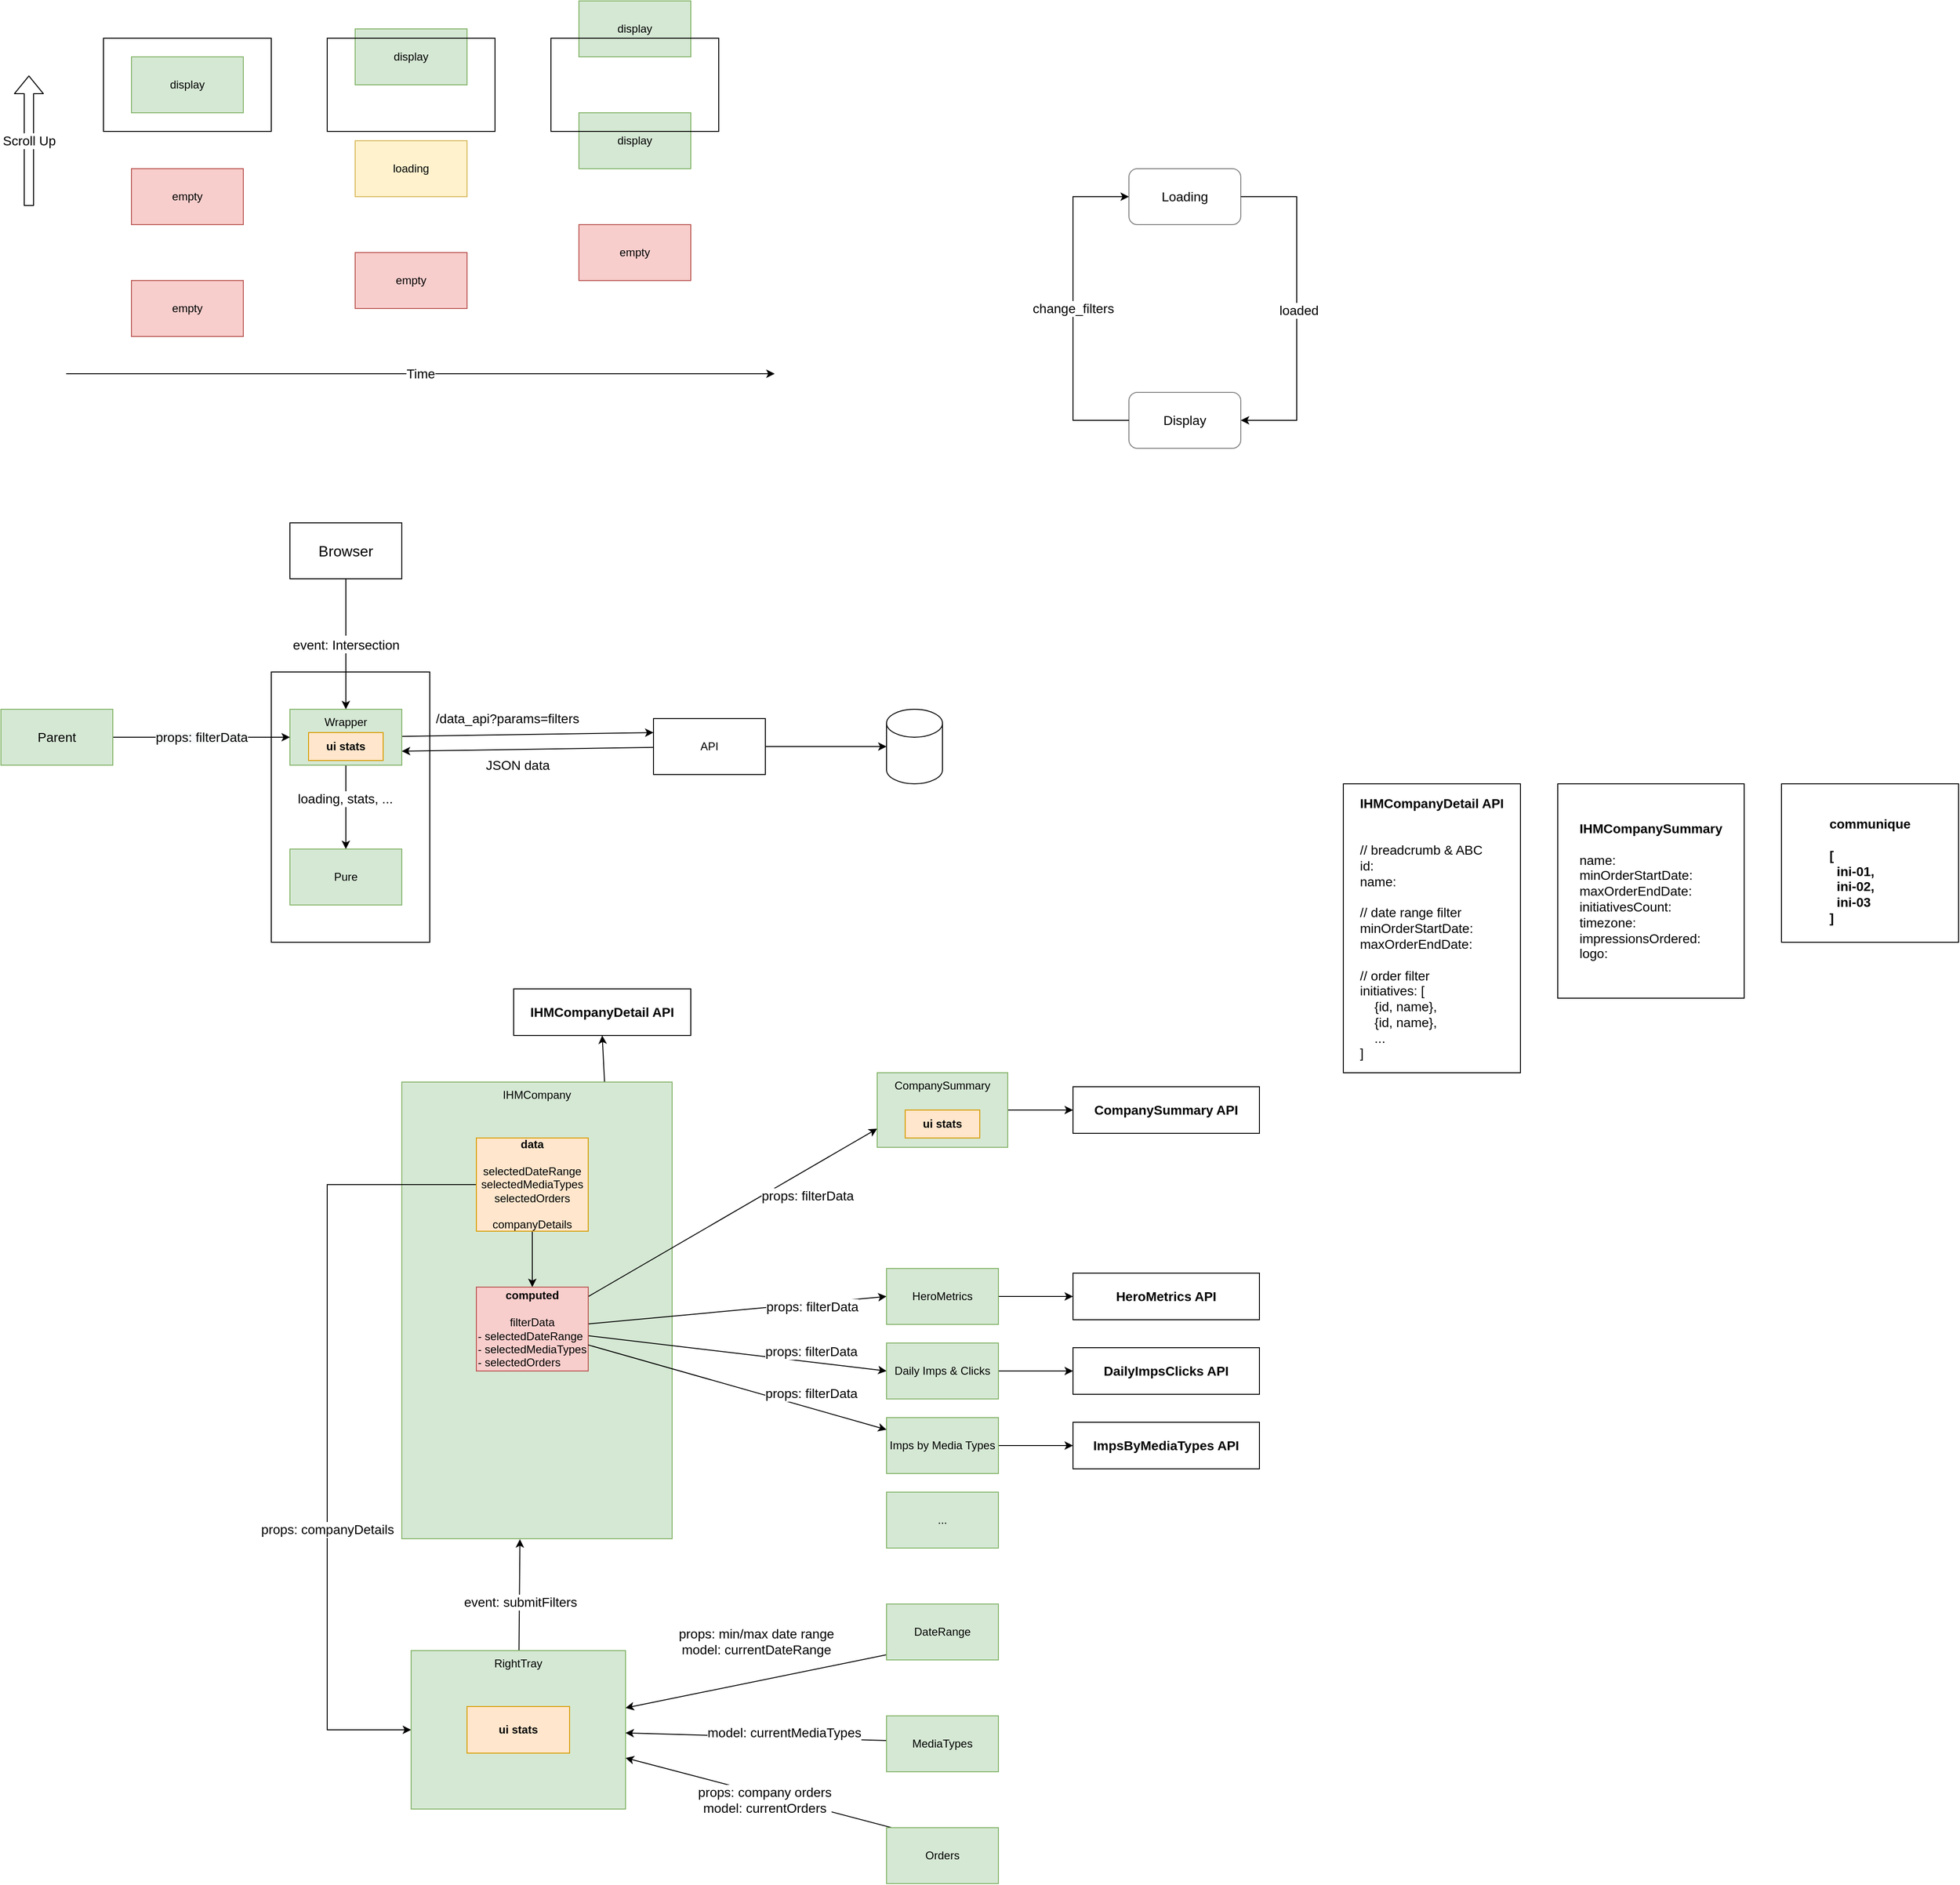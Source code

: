 <mxfile version="14.5.3" type="github">
  <diagram id="Sy9PAYsNetrF9oGQ5FYd" name="Page-1">
    <mxGraphModel dx="2059" dy="1121" grid="1" gridSize="10" guides="1" tooltips="1" connect="1" arrows="1" fold="1" page="1" pageScale="1" pageWidth="850" pageHeight="1100" math="0" shadow="0">
      <root>
        <mxCell id="0" />
        <mxCell id="1" parent="0" />
        <mxCell id="Vf5myFhJFyKM3w_SsNLf-61" value="" style="rounded=0;whiteSpace=wrap;html=1;fillColor=none;fontSize=16;" vertex="1" parent="1">
          <mxGeometry x="340" y="760" width="170" height="290" as="geometry" />
        </mxCell>
        <mxCell id="Vf5myFhJFyKM3w_SsNLf-7" value="" style="rounded=0;whiteSpace=wrap;html=1;fillColor=none;" vertex="1" parent="1">
          <mxGeometry x="160" y="80" width="180" height="100" as="geometry" />
        </mxCell>
        <mxCell id="Vf5myFhJFyKM3w_SsNLf-1" value="display" style="rounded=0;whiteSpace=wrap;html=1;fillColor=#d5e8d4;strokeColor=#82b366;" vertex="1" parent="1">
          <mxGeometry x="190" y="100" width="120" height="60" as="geometry" />
        </mxCell>
        <mxCell id="Vf5myFhJFyKM3w_SsNLf-3" value="empty" style="rounded=0;whiteSpace=wrap;html=1;fillColor=#f8cecc;strokeColor=#b85450;" vertex="1" parent="1">
          <mxGeometry x="190" y="220" width="120" height="60" as="geometry" />
        </mxCell>
        <mxCell id="Vf5myFhJFyKM3w_SsNLf-5" value="empty" style="rounded=0;whiteSpace=wrap;html=1;fillColor=#f8cecc;strokeColor=#b85450;" vertex="1" parent="1">
          <mxGeometry x="190" y="340" width="120" height="60" as="geometry" />
        </mxCell>
        <mxCell id="Vf5myFhJFyKM3w_SsNLf-29" value="/data_api?params=filters" style="edgeStyle=none;rounded=0;orthogonalLoop=1;jettySize=auto;html=1;entryX=0;entryY=0.25;entryDx=0;entryDy=0;fontSize=14;" edge="1" parent="1" source="Vf5myFhJFyKM3w_SsNLf-22" target="Vf5myFhJFyKM3w_SsNLf-28">
          <mxGeometry x="-0.164" y="17" relative="1" as="geometry">
            <mxPoint as="offset" />
          </mxGeometry>
        </mxCell>
        <mxCell id="Vf5myFhJFyKM3w_SsNLf-56" value="" style="edgeStyle=none;rounded=0;orthogonalLoop=1;jettySize=auto;html=1;startArrow=none;startFill=0;fontSize=14;entryX=0.5;entryY=0;entryDx=0;entryDy=0;" edge="1" parent="1" source="Vf5myFhJFyKM3w_SsNLf-22" target="Vf5myFhJFyKM3w_SsNLf-67">
          <mxGeometry relative="1" as="geometry" />
        </mxCell>
        <mxCell id="Vf5myFhJFyKM3w_SsNLf-60" value="loading, stats, ..." style="edgeLabel;html=1;align=center;verticalAlign=middle;resizable=0;points=[];fontSize=14;" vertex="1" connectable="0" parent="Vf5myFhJFyKM3w_SsNLf-56">
          <mxGeometry x="-0.2" y="-1" relative="1" as="geometry">
            <mxPoint as="offset" />
          </mxGeometry>
        </mxCell>
        <mxCell id="Vf5myFhJFyKM3w_SsNLf-22" value="Wrapper" style="rounded=0;whiteSpace=wrap;html=1;fillColor=#d5e8d4;strokeColor=#82b366;verticalAlign=top;" vertex="1" parent="1">
          <mxGeometry x="360" y="800" width="120" height="60" as="geometry" />
        </mxCell>
        <mxCell id="Vf5myFhJFyKM3w_SsNLf-27" value="&lt;span style=&quot;color: rgb(0 , 0 , 0) ; font-family: &amp;#34;helvetica&amp;#34; ; font-style: normal ; font-weight: 400 ; letter-spacing: normal ; text-align: center ; text-indent: 0px ; text-transform: none ; word-spacing: 0px ; background-color: rgb(248 , 249 , 250) ; display: inline ; float: none&quot;&gt;&lt;font style=&quot;font-size: 14px&quot;&gt;props: filterData&lt;/font&gt;&lt;/span&gt;" style="edgeStyle=none;rounded=0;orthogonalLoop=1;jettySize=auto;html=1;entryX=0;entryY=0.5;entryDx=0;entryDy=0;exitX=1;exitY=0.5;exitDx=0;exitDy=0;" edge="1" parent="1" source="Vf5myFhJFyKM3w_SsNLf-105" target="Vf5myFhJFyKM3w_SsNLf-22">
          <mxGeometry relative="1" as="geometry">
            <mxPoint x="230" y="830" as="sourcePoint" />
          </mxGeometry>
        </mxCell>
        <mxCell id="Vf5myFhJFyKM3w_SsNLf-30" value="JSON data" style="edgeStyle=none;rounded=0;orthogonalLoop=1;jettySize=auto;html=1;entryX=1;entryY=0.75;entryDx=0;entryDy=0;fontSize=14;" edge="1" parent="1" source="Vf5myFhJFyKM3w_SsNLf-28" target="Vf5myFhJFyKM3w_SsNLf-22">
          <mxGeometry x="0.086" y="17" relative="1" as="geometry">
            <mxPoint as="offset" />
          </mxGeometry>
        </mxCell>
        <mxCell id="Vf5myFhJFyKM3w_SsNLf-59" style="edgeStyle=none;rounded=0;orthogonalLoop=1;jettySize=auto;html=1;entryX=0;entryY=0.5;entryDx=0;entryDy=0;entryPerimeter=0;startArrow=none;startFill=0;fontSize=14;" edge="1" parent="1" source="Vf5myFhJFyKM3w_SsNLf-28" target="Vf5myFhJFyKM3w_SsNLf-58">
          <mxGeometry relative="1" as="geometry" />
        </mxCell>
        <mxCell id="Vf5myFhJFyKM3w_SsNLf-28" value="API" style="rounded=0;whiteSpace=wrap;html=1;" vertex="1" parent="1">
          <mxGeometry x="750" y="810" width="120" height="60" as="geometry" />
        </mxCell>
        <mxCell id="Vf5myFhJFyKM3w_SsNLf-77" style="edgeStyle=none;rounded=0;orthogonalLoop=1;jettySize=auto;html=1;entryX=0.5;entryY=1;entryDx=0;entryDy=0;startArrow=none;startFill=0;fontSize=14;exitX=0.75;exitY=0;exitDx=0;exitDy=0;" edge="1" parent="1" source="Vf5myFhJFyKM3w_SsNLf-31" target="Vf5myFhJFyKM3w_SsNLf-54">
          <mxGeometry relative="1" as="geometry" />
        </mxCell>
        <mxCell id="Vf5myFhJFyKM3w_SsNLf-31" value="IHMCompany" style="rounded=0;whiteSpace=wrap;html=1;fillColor=#d5e8d4;strokeColor=#82b366;verticalAlign=top;" vertex="1" parent="1">
          <mxGeometry x="480" y="1200" width="290" height="490" as="geometry" />
        </mxCell>
        <mxCell id="Vf5myFhJFyKM3w_SsNLf-34" value="" style="edgeStyle=none;rounded=0;orthogonalLoop=1;jettySize=auto;html=1;" edge="1" parent="1" source="Vf5myFhJFyKM3w_SsNLf-32" target="Vf5myFhJFyKM3w_SsNLf-33">
          <mxGeometry relative="1" as="geometry" />
        </mxCell>
        <mxCell id="Vf5myFhJFyKM3w_SsNLf-45" value="props: companyDetails" style="edgeStyle=none;rounded=0;orthogonalLoop=1;jettySize=auto;html=1;entryX=0;entryY=0.5;entryDx=0;entryDy=0;fontSize=14;" edge="1" parent="1" source="Vf5myFhJFyKM3w_SsNLf-32" target="Vf5myFhJFyKM3w_SsNLf-44">
          <mxGeometry x="0.27" relative="1" as="geometry">
            <Array as="points">
              <mxPoint x="400" y="1310" />
              <mxPoint x="400" y="1895" />
            </Array>
            <mxPoint as="offset" />
          </mxGeometry>
        </mxCell>
        <mxCell id="Vf5myFhJFyKM3w_SsNLf-32" value="&lt;b&gt;data&lt;/b&gt;&lt;br&gt;&lt;br&gt;selectedDateRange&lt;br&gt;selectedMediaTypes&lt;br&gt;selectedOrders&lt;br&gt;&lt;br&gt;companyDetails" style="rounded=0;whiteSpace=wrap;html=1;fillColor=#ffe6cc;strokeColor=#d79b00;" vertex="1" parent="1">
          <mxGeometry x="560" y="1260" width="120" height="100" as="geometry" />
        </mxCell>
        <mxCell id="Vf5myFhJFyKM3w_SsNLf-38" value="props: filterData" style="edgeStyle=none;rounded=0;orthogonalLoop=1;jettySize=auto;html=1;entryX=0;entryY=0.5;entryDx=0;entryDy=0;fontSize=14;" edge="1" parent="1" source="Vf5myFhJFyKM3w_SsNLf-33" target="Vf5myFhJFyKM3w_SsNLf-37">
          <mxGeometry x="0.498" y="-4" relative="1" as="geometry">
            <mxPoint as="offset" />
          </mxGeometry>
        </mxCell>
        <mxCell id="Vf5myFhJFyKM3w_SsNLf-40" value="props: filterData" style="edgeStyle=none;rounded=0;orthogonalLoop=1;jettySize=auto;html=1;entryX=0;entryY=0.5;entryDx=0;entryDy=0;fontSize=14;" edge="1" parent="1" source="Vf5myFhJFyKM3w_SsNLf-33" target="Vf5myFhJFyKM3w_SsNLf-39">
          <mxGeometry x="0.484" y="11" relative="1" as="geometry">
            <mxPoint as="offset" />
          </mxGeometry>
        </mxCell>
        <mxCell id="Vf5myFhJFyKM3w_SsNLf-53" value="props: filterData" style="edgeStyle=none;rounded=0;orthogonalLoop=1;jettySize=auto;html=1;entryX=0;entryY=0.75;entryDx=0;entryDy=0;startArrow=none;startFill=0;fontSize=14;" edge="1" parent="1" source="Vf5myFhJFyKM3w_SsNLf-33" target="Vf5myFhJFyKM3w_SsNLf-35">
          <mxGeometry x="0.433" y="-26" relative="1" as="geometry">
            <mxPoint y="-1" as="offset" />
          </mxGeometry>
        </mxCell>
        <mxCell id="Vf5myFhJFyKM3w_SsNLf-33" value="&lt;b&gt;computed&lt;/b&gt;&lt;br&gt;&lt;br&gt;filterData&lt;br&gt;&lt;div style=&quot;text-align: left&quot;&gt;&lt;span&gt;- selectedDateRange&lt;/span&gt;&lt;/div&gt;&lt;div style=&quot;text-align: left&quot;&gt;&lt;span&gt;- selectedMediaTypes&lt;/span&gt;&lt;/div&gt;&lt;div style=&quot;text-align: left&quot;&gt;&lt;span&gt;- selectedOrders&lt;/span&gt;&lt;/div&gt;" style="rounded=0;whiteSpace=wrap;html=1;fillColor=#f8cecc;strokeColor=#b85450;" vertex="1" parent="1">
          <mxGeometry x="560" y="1420" width="120" height="90" as="geometry" />
        </mxCell>
        <mxCell id="Vf5myFhJFyKM3w_SsNLf-109" style="edgeStyle=none;rounded=0;orthogonalLoop=1;jettySize=auto;html=1;entryX=0;entryY=0.5;entryDx=0;entryDy=0;startArrow=none;startFill=0;fontSize=14;" edge="1" parent="1" source="Vf5myFhJFyKM3w_SsNLf-35" target="Vf5myFhJFyKM3w_SsNLf-69">
          <mxGeometry relative="1" as="geometry" />
        </mxCell>
        <mxCell id="Vf5myFhJFyKM3w_SsNLf-35" value="CompanySummary" style="rounded=0;whiteSpace=wrap;html=1;fillColor=#d5e8d4;strokeColor=#82b366;verticalAlign=top;" vertex="1" parent="1">
          <mxGeometry x="990" y="1190" width="140" height="80" as="geometry" />
        </mxCell>
        <mxCell id="Vf5myFhJFyKM3w_SsNLf-76" style="edgeStyle=none;rounded=0;orthogonalLoop=1;jettySize=auto;html=1;entryX=0;entryY=0.5;entryDx=0;entryDy=0;startArrow=none;startFill=0;fontSize=14;" edge="1" parent="1" source="Vf5myFhJFyKM3w_SsNLf-37" target="Vf5myFhJFyKM3w_SsNLf-75">
          <mxGeometry relative="1" as="geometry" />
        </mxCell>
        <mxCell id="Vf5myFhJFyKM3w_SsNLf-37" value="HeroMetrics" style="rounded=0;whiteSpace=wrap;html=1;fillColor=#d5e8d4;strokeColor=#82b366;" vertex="1" parent="1">
          <mxGeometry x="1000" y="1400" width="120" height="60" as="geometry" />
        </mxCell>
        <mxCell id="Vf5myFhJFyKM3w_SsNLf-113" style="edgeStyle=none;rounded=0;orthogonalLoop=1;jettySize=auto;html=1;entryX=0;entryY=0.5;entryDx=0;entryDy=0;startArrow=none;startFill=0;fontSize=14;" edge="1" parent="1" source="Vf5myFhJFyKM3w_SsNLf-39" target="Vf5myFhJFyKM3w_SsNLf-112">
          <mxGeometry relative="1" as="geometry" />
        </mxCell>
        <mxCell id="Vf5myFhJFyKM3w_SsNLf-39" value="Daily Imps &amp;amp; Clicks" style="rounded=0;whiteSpace=wrap;html=1;fillColor=#d5e8d4;strokeColor=#82b366;" vertex="1" parent="1">
          <mxGeometry x="1000" y="1480" width="120" height="60" as="geometry" />
        </mxCell>
        <mxCell id="Vf5myFhJFyKM3w_SsNLf-115" style="edgeStyle=none;rounded=0;orthogonalLoop=1;jettySize=auto;html=1;entryX=0;entryY=0.5;entryDx=0;entryDy=0;startArrow=none;startFill=0;fontSize=14;" edge="1" parent="1" source="Vf5myFhJFyKM3w_SsNLf-41" target="Vf5myFhJFyKM3w_SsNLf-114">
          <mxGeometry relative="1" as="geometry" />
        </mxCell>
        <mxCell id="Vf5myFhJFyKM3w_SsNLf-41" value="Imps by Media Types" style="rounded=0;whiteSpace=wrap;html=1;fillColor=#d5e8d4;strokeColor=#82b366;" vertex="1" parent="1">
          <mxGeometry x="1000" y="1560" width="120" height="60" as="geometry" />
        </mxCell>
        <mxCell id="Vf5myFhJFyKM3w_SsNLf-42" value="props: filterData" style="edgeStyle=none;rounded=0;orthogonalLoop=1;jettySize=auto;html=1;fontSize=14;" edge="1" parent="1" source="Vf5myFhJFyKM3w_SsNLf-33" target="Vf5myFhJFyKM3w_SsNLf-41">
          <mxGeometry x="0.467" y="15" relative="1" as="geometry">
            <mxPoint x="690" y="1484.211" as="sourcePoint" />
            <mxPoint x="1010" y="1560" as="targetPoint" />
            <mxPoint as="offset" />
          </mxGeometry>
        </mxCell>
        <mxCell id="Vf5myFhJFyKM3w_SsNLf-43" value="..." style="rounded=0;whiteSpace=wrap;html=1;fillColor=#d5e8d4;strokeColor=#82b366;" vertex="1" parent="1">
          <mxGeometry x="1000" y="1640" width="120" height="60" as="geometry" />
        </mxCell>
        <mxCell id="Vf5myFhJFyKM3w_SsNLf-49" value="props: min/max date range&lt;br style=&quot;font-size: 14px;&quot;&gt;model: currentDateRange" style="edgeStyle=none;rounded=0;orthogonalLoop=1;jettySize=auto;html=1;entryX=1;entryY=0.5;entryDx=0;entryDy=0;startArrow=classic;startFill=1;fontSize=14;" edge="1" parent="1" source="Vf5myFhJFyKM3w_SsNLf-44" target="Vf5myFhJFyKM3w_SsNLf-46">
          <mxGeometry x="-0.258" y="42" relative="1" as="geometry">
            <mxPoint as="offset" />
          </mxGeometry>
        </mxCell>
        <mxCell id="Vf5myFhJFyKM3w_SsNLf-50" value="props: company orders&lt;br&gt;model: currentOrders" style="edgeStyle=none;rounded=0;orthogonalLoop=1;jettySize=auto;html=1;entryX=1;entryY=0.5;entryDx=0;entryDy=0;startArrow=classic;startFill=1;fontSize=14;" edge="1" parent="1" source="Vf5myFhJFyKM3w_SsNLf-44" target="Vf5myFhJFyKM3w_SsNLf-48">
          <mxGeometry x="-0.243" y="-5" relative="1" as="geometry">
            <mxPoint x="-1" as="offset" />
          </mxGeometry>
        </mxCell>
        <mxCell id="Vf5myFhJFyKM3w_SsNLf-52" value="model: currentMediaTypes" style="edgeStyle=none;rounded=0;orthogonalLoop=1;jettySize=auto;html=1;entryX=1;entryY=0.5;entryDx=0;entryDy=0;startArrow=classic;startFill=1;fontSize=14;" edge="1" parent="1" source="Vf5myFhJFyKM3w_SsNLf-44" target="Vf5myFhJFyKM3w_SsNLf-47">
          <mxGeometry x="-0.151" y="5" relative="1" as="geometry">
            <mxPoint as="offset" />
          </mxGeometry>
        </mxCell>
        <mxCell id="Vf5myFhJFyKM3w_SsNLf-116" value="&lt;span style=&quot;color: rgba(0 , 0 , 0 , 0) ; font-family: monospace ; font-size: 0px ; background-color: rgb(248 , 249 , 250)&quot;&gt;%3CmxGraphModel%3E%3Croot%3E%3CmxCell%20id%3D%220%22%2F%3E%3CmxCell%20id%3D%221%22%20parent%3D%220%22%2F%3E%3CmxCell%20id%3D%222%22%20value%3D%22%26lt%3Bb%26gt%3BCompanySummary%20API%26lt%3B%2Fb%26gt%3B%22%20style%3D%22rounded%3D0%3BwhiteSpace%3Dwrap%3Bhtml%3D1%3BfontSize%3D14%3B%22%20vertex%3D%221%22%20parent%3D%221%22%3E%3CmxGeometry%20x%3D%221200%22%20y%3D%221485%22%20width%3D%22200%22%20height%3D%2250%22%20as%3D%22geometry%22%2F%3E%3C%2FmxCell%3E%3C%2Froot%3E%3C%2FmxGraphModel%3E&lt;/span&gt;" style="edgeStyle=none;rounded=0;orthogonalLoop=1;jettySize=auto;html=1;entryX=0.437;entryY=1.001;entryDx=0;entryDy=0;entryPerimeter=0;startArrow=none;startFill=0;fontSize=14;" edge="1" parent="1" source="Vf5myFhJFyKM3w_SsNLf-44" target="Vf5myFhJFyKM3w_SsNLf-31">
          <mxGeometry relative="1" as="geometry" />
        </mxCell>
        <mxCell id="Vf5myFhJFyKM3w_SsNLf-117" value="&lt;div&gt;&lt;font color=&quot;rgba(0, 0, 0, 0)&quot; face=&quot;monospace&quot;&gt;&lt;span style=&quot;font-size: 0px ; background-color: rgb(248 , 249 , 250)&quot;&gt;E&lt;/span&gt;&lt;/font&gt;&lt;/div&gt;" style="edgeLabel;html=1;align=center;verticalAlign=middle;resizable=0;points=[];fontSize=14;" vertex="1" connectable="0" parent="Vf5myFhJFyKM3w_SsNLf-116">
          <mxGeometry x="0.284" y="-2" relative="1" as="geometry">
            <mxPoint as="offset" />
          </mxGeometry>
        </mxCell>
        <mxCell id="Vf5myFhJFyKM3w_SsNLf-119" value="event: submitFilters" style="edgeLabel;html=1;align=center;verticalAlign=middle;resizable=0;points=[];fontSize=14;" vertex="1" connectable="0" parent="Vf5myFhJFyKM3w_SsNLf-116">
          <mxGeometry x="-0.122" y="-1" relative="1" as="geometry">
            <mxPoint as="offset" />
          </mxGeometry>
        </mxCell>
        <mxCell id="Vf5myFhJFyKM3w_SsNLf-44" value="RightTray" style="rounded=0;whiteSpace=wrap;html=1;fillColor=#d5e8d4;strokeColor=#82b366;verticalAlign=top;" vertex="1" parent="1">
          <mxGeometry x="490" y="1810" width="230" height="170" as="geometry" />
        </mxCell>
        <mxCell id="Vf5myFhJFyKM3w_SsNLf-46" value="DateRange" style="rounded=0;whiteSpace=wrap;html=1;fillColor=#d5e8d4;strokeColor=#82b366;" vertex="1" parent="1">
          <mxGeometry x="1000" y="1760" width="120" height="60" as="geometry" />
        </mxCell>
        <mxCell id="Vf5myFhJFyKM3w_SsNLf-47" value="MediaTypes" style="rounded=0;whiteSpace=wrap;html=1;fillColor=#d5e8d4;strokeColor=#82b366;" vertex="1" parent="1">
          <mxGeometry x="1000" y="1880" width="120" height="60" as="geometry" />
        </mxCell>
        <mxCell id="Vf5myFhJFyKM3w_SsNLf-48" value="Orders" style="rounded=0;whiteSpace=wrap;html=1;fillColor=#d5e8d4;strokeColor=#82b366;" vertex="1" parent="1">
          <mxGeometry x="1000" y="2000" width="120" height="60" as="geometry" />
        </mxCell>
        <mxCell id="Vf5myFhJFyKM3w_SsNLf-54" value="&lt;b&gt;IHMCompanyDetail API&lt;/b&gt;" style="rounded=0;whiteSpace=wrap;html=1;fontSize=14;" vertex="1" parent="1">
          <mxGeometry x="600" y="1100" width="190" height="50" as="geometry" />
        </mxCell>
        <mxCell id="Vf5myFhJFyKM3w_SsNLf-58" value="" style="shape=cylinder3;whiteSpace=wrap;html=1;boundedLbl=1;backgroundOutline=1;size=15;fontSize=14;" vertex="1" parent="1">
          <mxGeometry x="1000" y="800" width="60" height="80" as="geometry" />
        </mxCell>
        <mxCell id="Vf5myFhJFyKM3w_SsNLf-64" value="&lt;font style=&quot;font-size: 14px&quot;&gt;event: Intersection&lt;/font&gt;" style="edgeStyle=none;rounded=0;orthogonalLoop=1;jettySize=auto;html=1;entryX=0.5;entryY=0;entryDx=0;entryDy=0;startArrow=none;startFill=0;fontSize=16;" edge="1" parent="1" source="Vf5myFhJFyKM3w_SsNLf-62" target="Vf5myFhJFyKM3w_SsNLf-22">
          <mxGeometry relative="1" as="geometry" />
        </mxCell>
        <mxCell id="Vf5myFhJFyKM3w_SsNLf-62" value="Browser" style="rounded=0;whiteSpace=wrap;html=1;fontSize=16;" vertex="1" parent="1">
          <mxGeometry x="360" y="600" width="120" height="60" as="geometry" />
        </mxCell>
        <mxCell id="Vf5myFhJFyKM3w_SsNLf-67" value="Pure" style="rounded=0;whiteSpace=wrap;html=1;fillColor=#d5e8d4;strokeColor=#82b366;" vertex="1" parent="1">
          <mxGeometry x="360" y="950" width="120" height="60" as="geometry" />
        </mxCell>
        <mxCell id="Vf5myFhJFyKM3w_SsNLf-69" value="&lt;b&gt;CompanySummary API&lt;/b&gt;" style="rounded=0;whiteSpace=wrap;html=1;fontSize=14;" vertex="1" parent="1">
          <mxGeometry x="1200" y="1205" width="200" height="50" as="geometry" />
        </mxCell>
        <mxCell id="Vf5myFhJFyKM3w_SsNLf-71" value="&lt;div style=&quot;text-align: left&quot;&gt;&lt;b&gt;&lt;br&gt;&lt;/b&gt;&lt;/div&gt;&lt;div style=&quot;text-align: left&quot;&gt;&lt;b&gt;communique&lt;/b&gt;&lt;/div&gt;&lt;div style=&quot;text-align: left&quot;&gt;&lt;b&gt;&lt;br&gt;&lt;/b&gt;&lt;/div&gt;&lt;div style=&quot;text-align: left&quot;&gt;&lt;b&gt;[&lt;/b&gt;&lt;/div&gt;&lt;b&gt;&lt;div style=&quot;text-align: left&quot;&gt;&lt;b&gt;&amp;nbsp; ini-01,&lt;/b&gt;&lt;/div&gt;&lt;div style=&quot;text-align: left&quot;&gt;&lt;b&gt;&amp;nbsp; ini-02,&lt;/b&gt;&lt;/div&gt;&lt;div style=&quot;text-align: left&quot;&gt;&lt;b&gt;&amp;nbsp; ini-03&lt;/b&gt;&lt;/div&gt;&lt;div style=&quot;text-align: left&quot;&gt;&lt;b&gt;]&lt;/b&gt;&lt;/div&gt;&lt;/b&gt;" style="rounded=0;whiteSpace=wrap;html=1;fontSize=14;" vertex="1" parent="1">
          <mxGeometry x="1960" y="880" width="190" height="170" as="geometry" />
        </mxCell>
        <mxCell id="Vf5myFhJFyKM3w_SsNLf-75" value="&lt;b&gt;HeroMetrics API&lt;/b&gt;" style="rounded=0;whiteSpace=wrap;html=1;fontSize=14;" vertex="1" parent="1">
          <mxGeometry x="1200" y="1405" width="200" height="50" as="geometry" />
        </mxCell>
        <mxCell id="Vf5myFhJFyKM3w_SsNLf-90" value="display" style="rounded=0;whiteSpace=wrap;html=1;fillColor=#d5e8d4;strokeColor=#82b366;" vertex="1" parent="1">
          <mxGeometry x="430" y="70" width="120" height="60" as="geometry" />
        </mxCell>
        <mxCell id="Vf5myFhJFyKM3w_SsNLf-91" value="loading" style="rounded=0;whiteSpace=wrap;html=1;fillColor=#fff2cc;strokeColor=#d6b656;" vertex="1" parent="1">
          <mxGeometry x="430" y="190" width="120" height="60" as="geometry" />
        </mxCell>
        <mxCell id="Vf5myFhJFyKM3w_SsNLf-92" value="empty" style="rounded=0;whiteSpace=wrap;html=1;fillColor=#f8cecc;strokeColor=#b85450;" vertex="1" parent="1">
          <mxGeometry x="430" y="310" width="120" height="60" as="geometry" />
        </mxCell>
        <mxCell id="Vf5myFhJFyKM3w_SsNLf-93" value="" style="rounded=0;whiteSpace=wrap;html=1;fillColor=none;" vertex="1" parent="1">
          <mxGeometry x="400" y="80" width="180" height="100" as="geometry" />
        </mxCell>
        <mxCell id="Vf5myFhJFyKM3w_SsNLf-94" value="display" style="rounded=0;whiteSpace=wrap;html=1;fillColor=#d5e8d4;strokeColor=#82b366;" vertex="1" parent="1">
          <mxGeometry x="670" y="40" width="120" height="60" as="geometry" />
        </mxCell>
        <mxCell id="Vf5myFhJFyKM3w_SsNLf-95" value="display" style="rounded=0;whiteSpace=wrap;html=1;fillColor=#d5e8d4;strokeColor=#82b366;" vertex="1" parent="1">
          <mxGeometry x="670" y="160" width="120" height="60" as="geometry" />
        </mxCell>
        <mxCell id="Vf5myFhJFyKM3w_SsNLf-96" value="empty" style="rounded=0;whiteSpace=wrap;html=1;fillColor=#f8cecc;strokeColor=#b85450;" vertex="1" parent="1">
          <mxGeometry x="670" y="280" width="120" height="60" as="geometry" />
        </mxCell>
        <mxCell id="Vf5myFhJFyKM3w_SsNLf-97" value="" style="rounded=0;whiteSpace=wrap;html=1;fillColor=none;" vertex="1" parent="1">
          <mxGeometry x="640" y="80" width="180" height="100" as="geometry" />
        </mxCell>
        <mxCell id="Vf5myFhJFyKM3w_SsNLf-98" value="Time" style="endArrow=classic;html=1;fontSize=14;" edge="1" parent="1">
          <mxGeometry width="50" height="50" relative="1" as="geometry">
            <mxPoint x="120" y="440" as="sourcePoint" />
            <mxPoint x="880" y="440" as="targetPoint" />
          </mxGeometry>
        </mxCell>
        <mxCell id="Vf5myFhJFyKM3w_SsNLf-99" value="Scroll Up" style="shape=flexArrow;endArrow=classic;html=1;fontSize=14;" edge="1" parent="1">
          <mxGeometry width="50" height="50" relative="1" as="geometry">
            <mxPoint x="80" y="260" as="sourcePoint" />
            <mxPoint x="80" y="120" as="targetPoint" />
          </mxGeometry>
        </mxCell>
        <mxCell id="Vf5myFhJFyKM3w_SsNLf-103" style="edgeStyle=none;rounded=0;orthogonalLoop=1;jettySize=auto;html=1;entryX=1;entryY=0.5;entryDx=0;entryDy=0;startArrow=none;startFill=0;fontSize=14;" edge="1" parent="1" source="Vf5myFhJFyKM3w_SsNLf-100" target="Vf5myFhJFyKM3w_SsNLf-101">
          <mxGeometry relative="1" as="geometry">
            <Array as="points">
              <mxPoint x="1440" y="250" />
              <mxPoint x="1440" y="490" />
            </Array>
          </mxGeometry>
        </mxCell>
        <mxCell id="Vf5myFhJFyKM3w_SsNLf-104" value="loaded" style="edgeLabel;html=1;align=center;verticalAlign=middle;resizable=0;points=[];fontSize=14;" vertex="1" connectable="0" parent="Vf5myFhJFyKM3w_SsNLf-103">
          <mxGeometry x="0.011" y="2" relative="1" as="geometry">
            <mxPoint as="offset" />
          </mxGeometry>
        </mxCell>
        <mxCell id="Vf5myFhJFyKM3w_SsNLf-100" value="Loading" style="rounded=1;whiteSpace=wrap;html=1;fontSize=14;opacity=50;" vertex="1" parent="1">
          <mxGeometry x="1260" y="220" width="120" height="60" as="geometry" />
        </mxCell>
        <mxCell id="Vf5myFhJFyKM3w_SsNLf-102" value="change_filters" style="edgeStyle=none;rounded=0;orthogonalLoop=1;jettySize=auto;html=1;entryX=0;entryY=0.5;entryDx=0;entryDy=0;startArrow=none;startFill=0;fontSize=14;" edge="1" parent="1" source="Vf5myFhJFyKM3w_SsNLf-101" target="Vf5myFhJFyKM3w_SsNLf-100">
          <mxGeometry relative="1" as="geometry">
            <Array as="points">
              <mxPoint x="1200" y="490" />
              <mxPoint x="1200" y="250" />
            </Array>
          </mxGeometry>
        </mxCell>
        <mxCell id="Vf5myFhJFyKM3w_SsNLf-101" value="Display" style="rounded=1;whiteSpace=wrap;html=1;fontSize=14;opacity=50;" vertex="1" parent="1">
          <mxGeometry x="1260" y="460" width="120" height="60" as="geometry" />
        </mxCell>
        <mxCell id="Vf5myFhJFyKM3w_SsNLf-105" value="Parent" style="rounded=0;whiteSpace=wrap;html=1;fillColor=#d5e8d4;fontSize=14;strokeColor=#82b366;" vertex="1" parent="1">
          <mxGeometry x="50" y="800" width="120" height="60" as="geometry" />
        </mxCell>
        <mxCell id="Vf5myFhJFyKM3w_SsNLf-106" value="&lt;b&gt;ui stats&lt;/b&gt;" style="rounded=0;whiteSpace=wrap;html=1;fillColor=#ffe6cc;strokeColor=#d79b00;" vertex="1" parent="1">
          <mxGeometry x="380" y="825" width="80" height="30" as="geometry" />
        </mxCell>
        <mxCell id="Vf5myFhJFyKM3w_SsNLf-107" value="&lt;b&gt;IHMCompanyDetail API&lt;/b&gt;&lt;br&gt;&lt;br&gt;&lt;br&gt;&lt;div style=&quot;text-align: left&quot;&gt;&lt;span&gt;// breadcrumb &amp;amp; ABC&lt;/span&gt;&lt;/div&gt;&lt;div style=&quot;text-align: left&quot;&gt;&lt;span&gt;id:&lt;/span&gt;&lt;/div&gt;&lt;div style=&quot;text-align: left&quot;&gt;&lt;span&gt;name:&lt;/span&gt;&lt;/div&gt;&lt;div style=&quot;text-align: left&quot;&gt;&lt;span&gt;&lt;br&gt;&lt;/span&gt;&lt;/div&gt;&lt;div style=&quot;text-align: left&quot;&gt;&lt;span&gt;// date range filter&lt;/span&gt;&lt;/div&gt;&lt;div style=&quot;text-align: left&quot;&gt;&lt;span&gt;minOrderStartDate:&lt;/span&gt;&lt;/div&gt;&lt;div style=&quot;text-align: left&quot;&gt;&lt;span&gt;maxOrderEndDate:&lt;/span&gt;&lt;/div&gt;&lt;div style=&quot;text-align: left&quot;&gt;&lt;span&gt;&lt;br&gt;&lt;/span&gt;&lt;/div&gt;&lt;div style=&quot;text-align: left&quot;&gt;&lt;span&gt;// order filter&lt;/span&gt;&lt;/div&gt;&lt;div style=&quot;text-align: left&quot;&gt;&lt;span&gt;initiatives: [&lt;/span&gt;&lt;/div&gt;&lt;div style=&quot;text-align: left&quot;&gt;&lt;span&gt;&amp;nbsp; &amp;nbsp; {id, name},&lt;/span&gt;&lt;/div&gt;&lt;div style=&quot;text-align: left&quot;&gt;&lt;span&gt;&amp;nbsp; &amp;nbsp; {id, name},&lt;/span&gt;&lt;/div&gt;&lt;div style=&quot;text-align: left&quot;&gt;&lt;span&gt;&amp;nbsp; &amp;nbsp; ...&lt;/span&gt;&lt;/div&gt;&lt;div style=&quot;text-align: left&quot;&gt;&lt;span&gt;]&lt;/span&gt;&lt;/div&gt;" style="rounded=0;whiteSpace=wrap;html=1;fontSize=14;" vertex="1" parent="1">
          <mxGeometry x="1490" y="880" width="190" height="310" as="geometry" />
        </mxCell>
        <mxCell id="Vf5myFhJFyKM3w_SsNLf-108" value="&lt;b&gt;IHMCompanySummary&lt;/b&gt;&lt;br&gt;&lt;br&gt;&lt;div style=&quot;text-align: left&quot;&gt;&lt;span&gt;name:&lt;/span&gt;&lt;/div&gt;&lt;div style=&quot;text-align: left&quot;&gt;&lt;span&gt;minOrderStartDate:&lt;/span&gt;&lt;/div&gt;&lt;div style=&quot;text-align: left&quot;&gt;&lt;span&gt;maxOrderEndDate:&lt;/span&gt;&lt;/div&gt;&lt;div style=&quot;text-align: left&quot;&gt;&lt;span&gt;initiativesCount:&lt;/span&gt;&lt;/div&gt;&lt;div style=&quot;text-align: left&quot;&gt;&lt;span&gt;timezone:&amp;nbsp;&lt;/span&gt;&lt;/div&gt;&lt;div style=&quot;text-align: left&quot;&gt;&lt;span&gt;impressionsOrdered:&lt;/span&gt;&lt;/div&gt;&lt;div style=&quot;text-align: left&quot;&gt;&lt;span&gt;logo:&lt;/span&gt;&lt;/div&gt;" style="rounded=0;whiteSpace=wrap;html=1;fontSize=14;" vertex="1" parent="1">
          <mxGeometry x="1720" y="880" width="200" height="230" as="geometry" />
        </mxCell>
        <mxCell id="Vf5myFhJFyKM3w_SsNLf-110" value="&lt;b&gt;ui stats&lt;/b&gt;" style="rounded=0;whiteSpace=wrap;html=1;fillColor=#ffe6cc;strokeColor=#d79b00;" vertex="1" parent="1">
          <mxGeometry x="1020" y="1230" width="80" height="30" as="geometry" />
        </mxCell>
        <mxCell id="Vf5myFhJFyKM3w_SsNLf-111" value="&lt;b&gt;ui stats&lt;/b&gt;" style="rounded=0;whiteSpace=wrap;html=1;fillColor=#ffe6cc;strokeColor=#d79b00;" vertex="1" parent="1">
          <mxGeometry x="550" y="1870" width="110" height="50" as="geometry" />
        </mxCell>
        <mxCell id="Vf5myFhJFyKM3w_SsNLf-112" value="&lt;b&gt;DailyImpsClicks API&lt;/b&gt;" style="rounded=0;whiteSpace=wrap;html=1;fontSize=14;" vertex="1" parent="1">
          <mxGeometry x="1200" y="1485" width="200" height="50" as="geometry" />
        </mxCell>
        <mxCell id="Vf5myFhJFyKM3w_SsNLf-114" value="&lt;b&gt;ImpsByMediaTypes API&lt;/b&gt;" style="rounded=0;whiteSpace=wrap;html=1;fontSize=14;" vertex="1" parent="1">
          <mxGeometry x="1200" y="1565" width="200" height="50" as="geometry" />
        </mxCell>
      </root>
    </mxGraphModel>
  </diagram>
</mxfile>
